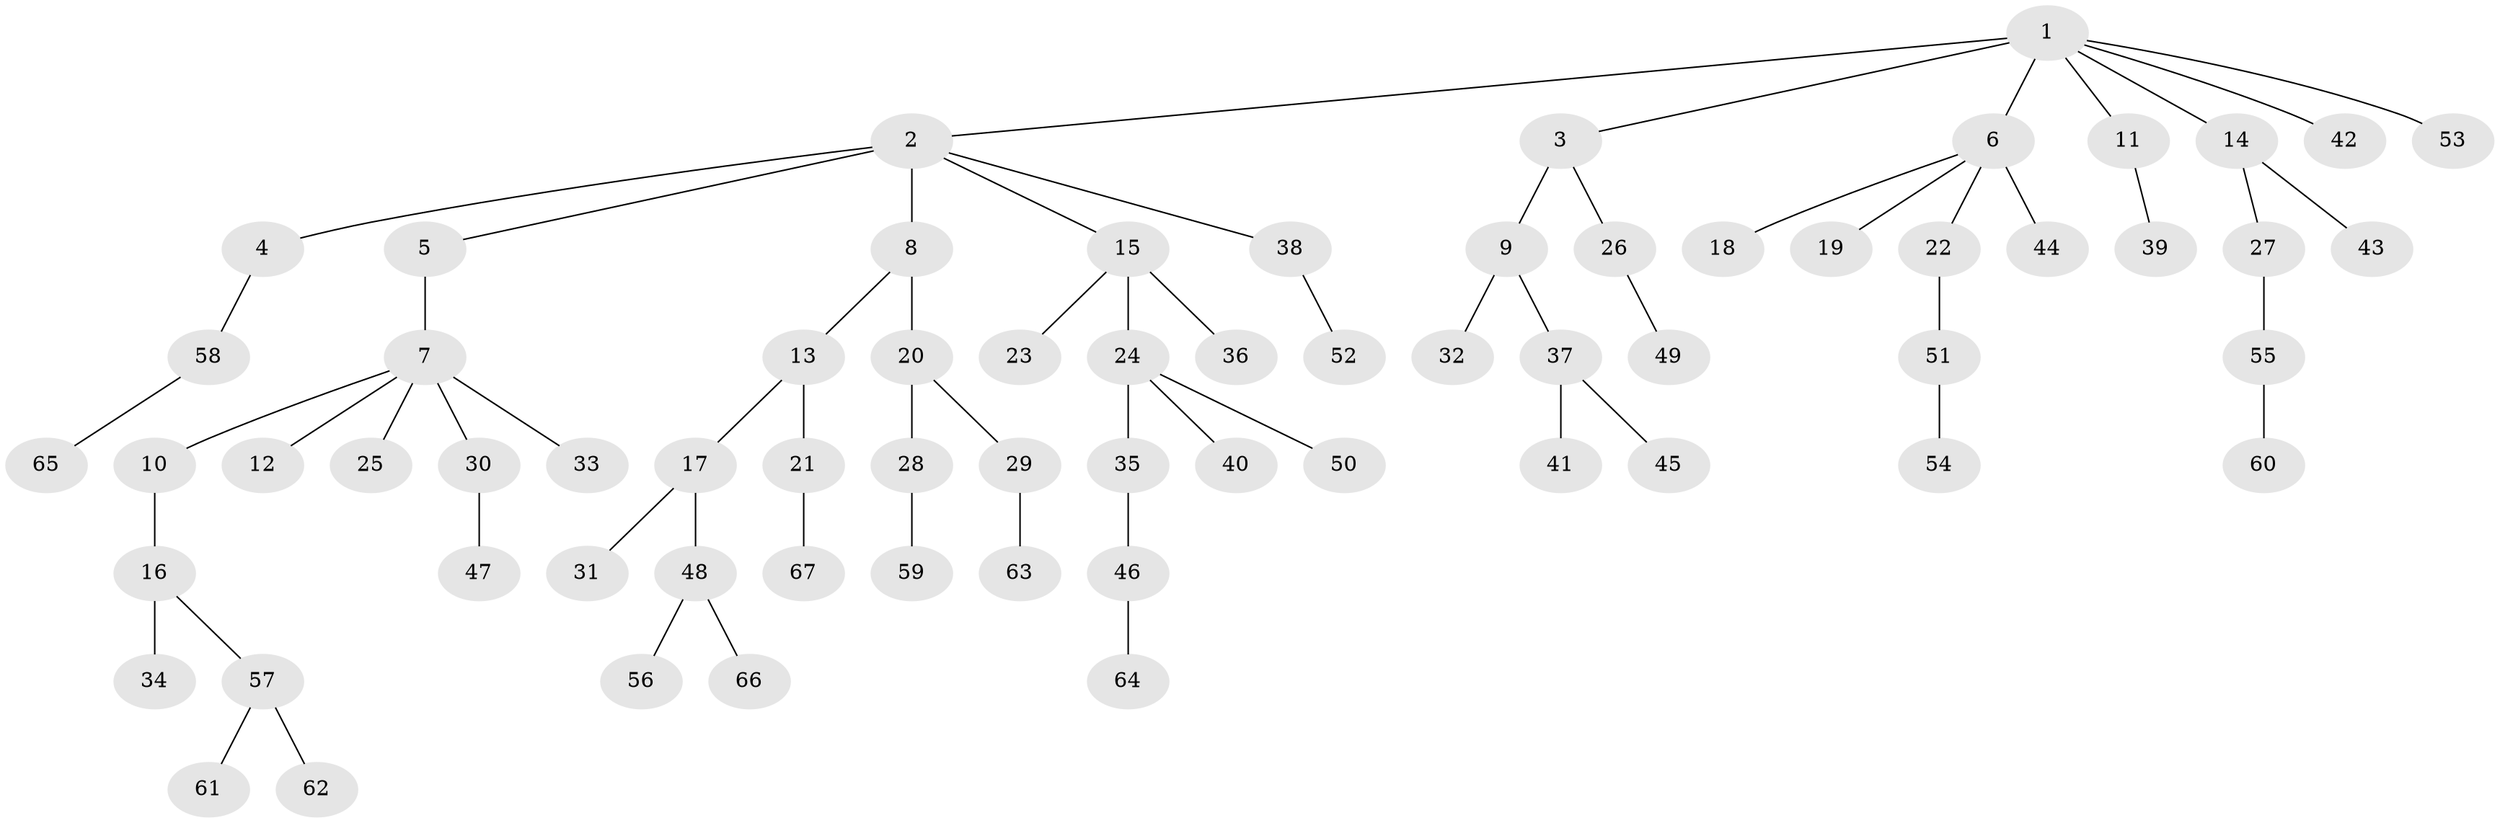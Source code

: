 // original degree distribution, {9: 0.015503875968992248, 3: 0.17054263565891473, 4: 0.06976744186046512, 2: 0.20930232558139536, 5: 0.015503875968992248, 6: 0.007751937984496124, 1: 0.5116279069767442}
// Generated by graph-tools (version 1.1) at 2025/52/03/04/25 22:52:04]
// undirected, 67 vertices, 66 edges
graph export_dot {
  node [color=gray90,style=filled];
  1;
  2;
  3;
  4;
  5;
  6;
  7;
  8;
  9;
  10;
  11;
  12;
  13;
  14;
  15;
  16;
  17;
  18;
  19;
  20;
  21;
  22;
  23;
  24;
  25;
  26;
  27;
  28;
  29;
  30;
  31;
  32;
  33;
  34;
  35;
  36;
  37;
  38;
  39;
  40;
  41;
  42;
  43;
  44;
  45;
  46;
  47;
  48;
  49;
  50;
  51;
  52;
  53;
  54;
  55;
  56;
  57;
  58;
  59;
  60;
  61;
  62;
  63;
  64;
  65;
  66;
  67;
  1 -- 2 [weight=1.0];
  1 -- 3 [weight=1.0];
  1 -- 6 [weight=2.0];
  1 -- 11 [weight=1.0];
  1 -- 14 [weight=1.0];
  1 -- 42 [weight=1.0];
  1 -- 53 [weight=1.0];
  2 -- 4 [weight=1.0];
  2 -- 5 [weight=1.0];
  2 -- 8 [weight=3.0];
  2 -- 15 [weight=1.0];
  2 -- 38 [weight=1.0];
  3 -- 9 [weight=2.0];
  3 -- 26 [weight=1.0];
  4 -- 58 [weight=1.0];
  5 -- 7 [weight=2.0];
  6 -- 18 [weight=1.0];
  6 -- 19 [weight=1.0];
  6 -- 22 [weight=1.0];
  6 -- 44 [weight=1.0];
  7 -- 10 [weight=1.0];
  7 -- 12 [weight=1.0];
  7 -- 25 [weight=1.0];
  7 -- 30 [weight=1.0];
  7 -- 33 [weight=1.0];
  8 -- 13 [weight=1.0];
  8 -- 20 [weight=1.0];
  9 -- 32 [weight=1.0];
  9 -- 37 [weight=1.0];
  10 -- 16 [weight=1.0];
  11 -- 39 [weight=2.0];
  13 -- 17 [weight=1.0];
  13 -- 21 [weight=1.0];
  14 -- 27 [weight=1.0];
  14 -- 43 [weight=1.0];
  15 -- 23 [weight=1.0];
  15 -- 24 [weight=2.0];
  15 -- 36 [weight=1.0];
  16 -- 34 [weight=4.0];
  16 -- 57 [weight=1.0];
  17 -- 31 [weight=1.0];
  17 -- 48 [weight=1.0];
  20 -- 28 [weight=1.0];
  20 -- 29 [weight=1.0];
  21 -- 67 [weight=1.0];
  22 -- 51 [weight=1.0];
  24 -- 35 [weight=1.0];
  24 -- 40 [weight=1.0];
  24 -- 50 [weight=1.0];
  26 -- 49 [weight=1.0];
  27 -- 55 [weight=1.0];
  28 -- 59 [weight=2.0];
  29 -- 63 [weight=1.0];
  30 -- 47 [weight=1.0];
  35 -- 46 [weight=1.0];
  37 -- 41 [weight=2.0];
  37 -- 45 [weight=1.0];
  38 -- 52 [weight=1.0];
  46 -- 64 [weight=1.0];
  48 -- 56 [weight=1.0];
  48 -- 66 [weight=1.0];
  51 -- 54 [weight=1.0];
  55 -- 60 [weight=1.0];
  57 -- 61 [weight=1.0];
  57 -- 62 [weight=1.0];
  58 -- 65 [weight=1.0];
}

